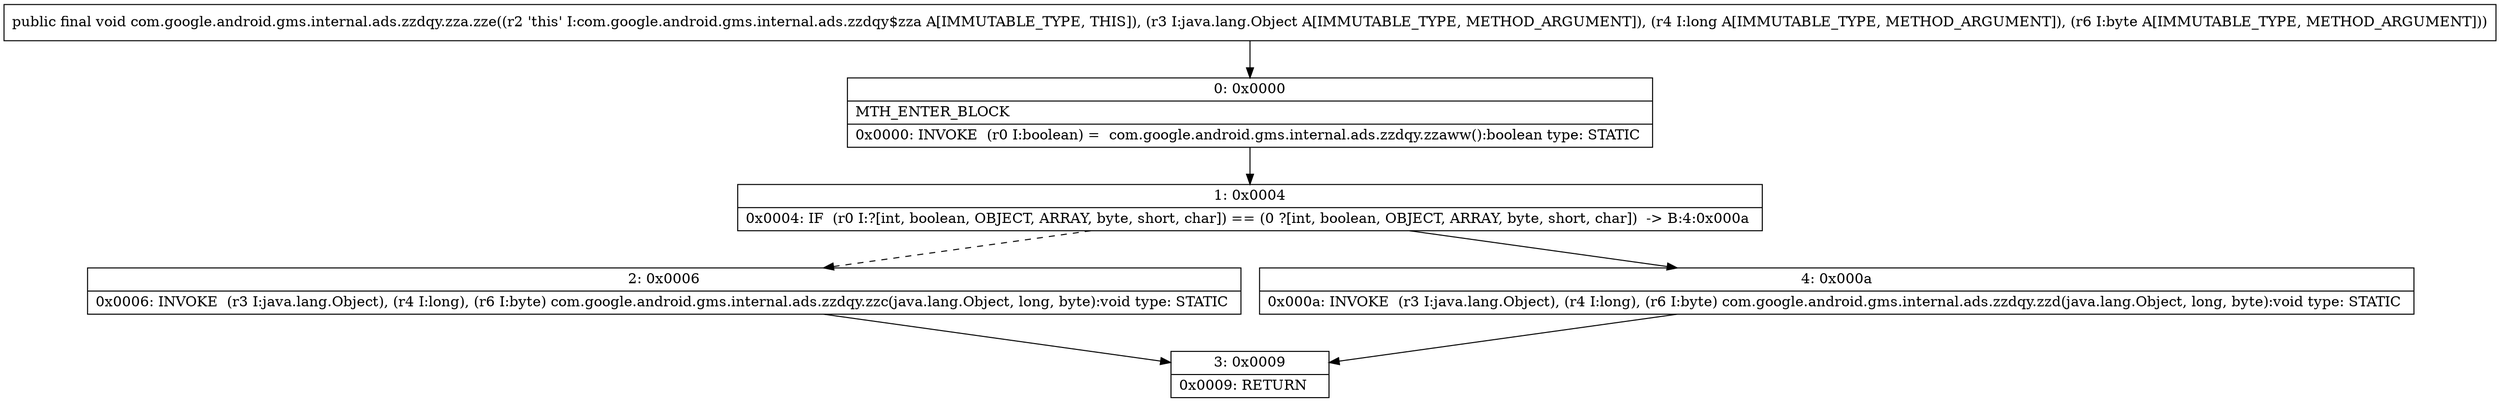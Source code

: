 digraph "CFG forcom.google.android.gms.internal.ads.zzdqy.zza.zze(Ljava\/lang\/Object;JB)V" {
Node_0 [shape=record,label="{0\:\ 0x0000|MTH_ENTER_BLOCK\l|0x0000: INVOKE  (r0 I:boolean) =  com.google.android.gms.internal.ads.zzdqy.zzaww():boolean type: STATIC \l}"];
Node_1 [shape=record,label="{1\:\ 0x0004|0x0004: IF  (r0 I:?[int, boolean, OBJECT, ARRAY, byte, short, char]) == (0 ?[int, boolean, OBJECT, ARRAY, byte, short, char])  \-\> B:4:0x000a \l}"];
Node_2 [shape=record,label="{2\:\ 0x0006|0x0006: INVOKE  (r3 I:java.lang.Object), (r4 I:long), (r6 I:byte) com.google.android.gms.internal.ads.zzdqy.zzc(java.lang.Object, long, byte):void type: STATIC \l}"];
Node_3 [shape=record,label="{3\:\ 0x0009|0x0009: RETURN   \l}"];
Node_4 [shape=record,label="{4\:\ 0x000a|0x000a: INVOKE  (r3 I:java.lang.Object), (r4 I:long), (r6 I:byte) com.google.android.gms.internal.ads.zzdqy.zzd(java.lang.Object, long, byte):void type: STATIC \l}"];
MethodNode[shape=record,label="{public final void com.google.android.gms.internal.ads.zzdqy.zza.zze((r2 'this' I:com.google.android.gms.internal.ads.zzdqy$zza A[IMMUTABLE_TYPE, THIS]), (r3 I:java.lang.Object A[IMMUTABLE_TYPE, METHOD_ARGUMENT]), (r4 I:long A[IMMUTABLE_TYPE, METHOD_ARGUMENT]), (r6 I:byte A[IMMUTABLE_TYPE, METHOD_ARGUMENT])) }"];
MethodNode -> Node_0;
Node_0 -> Node_1;
Node_1 -> Node_2[style=dashed];
Node_1 -> Node_4;
Node_2 -> Node_3;
Node_4 -> Node_3;
}


